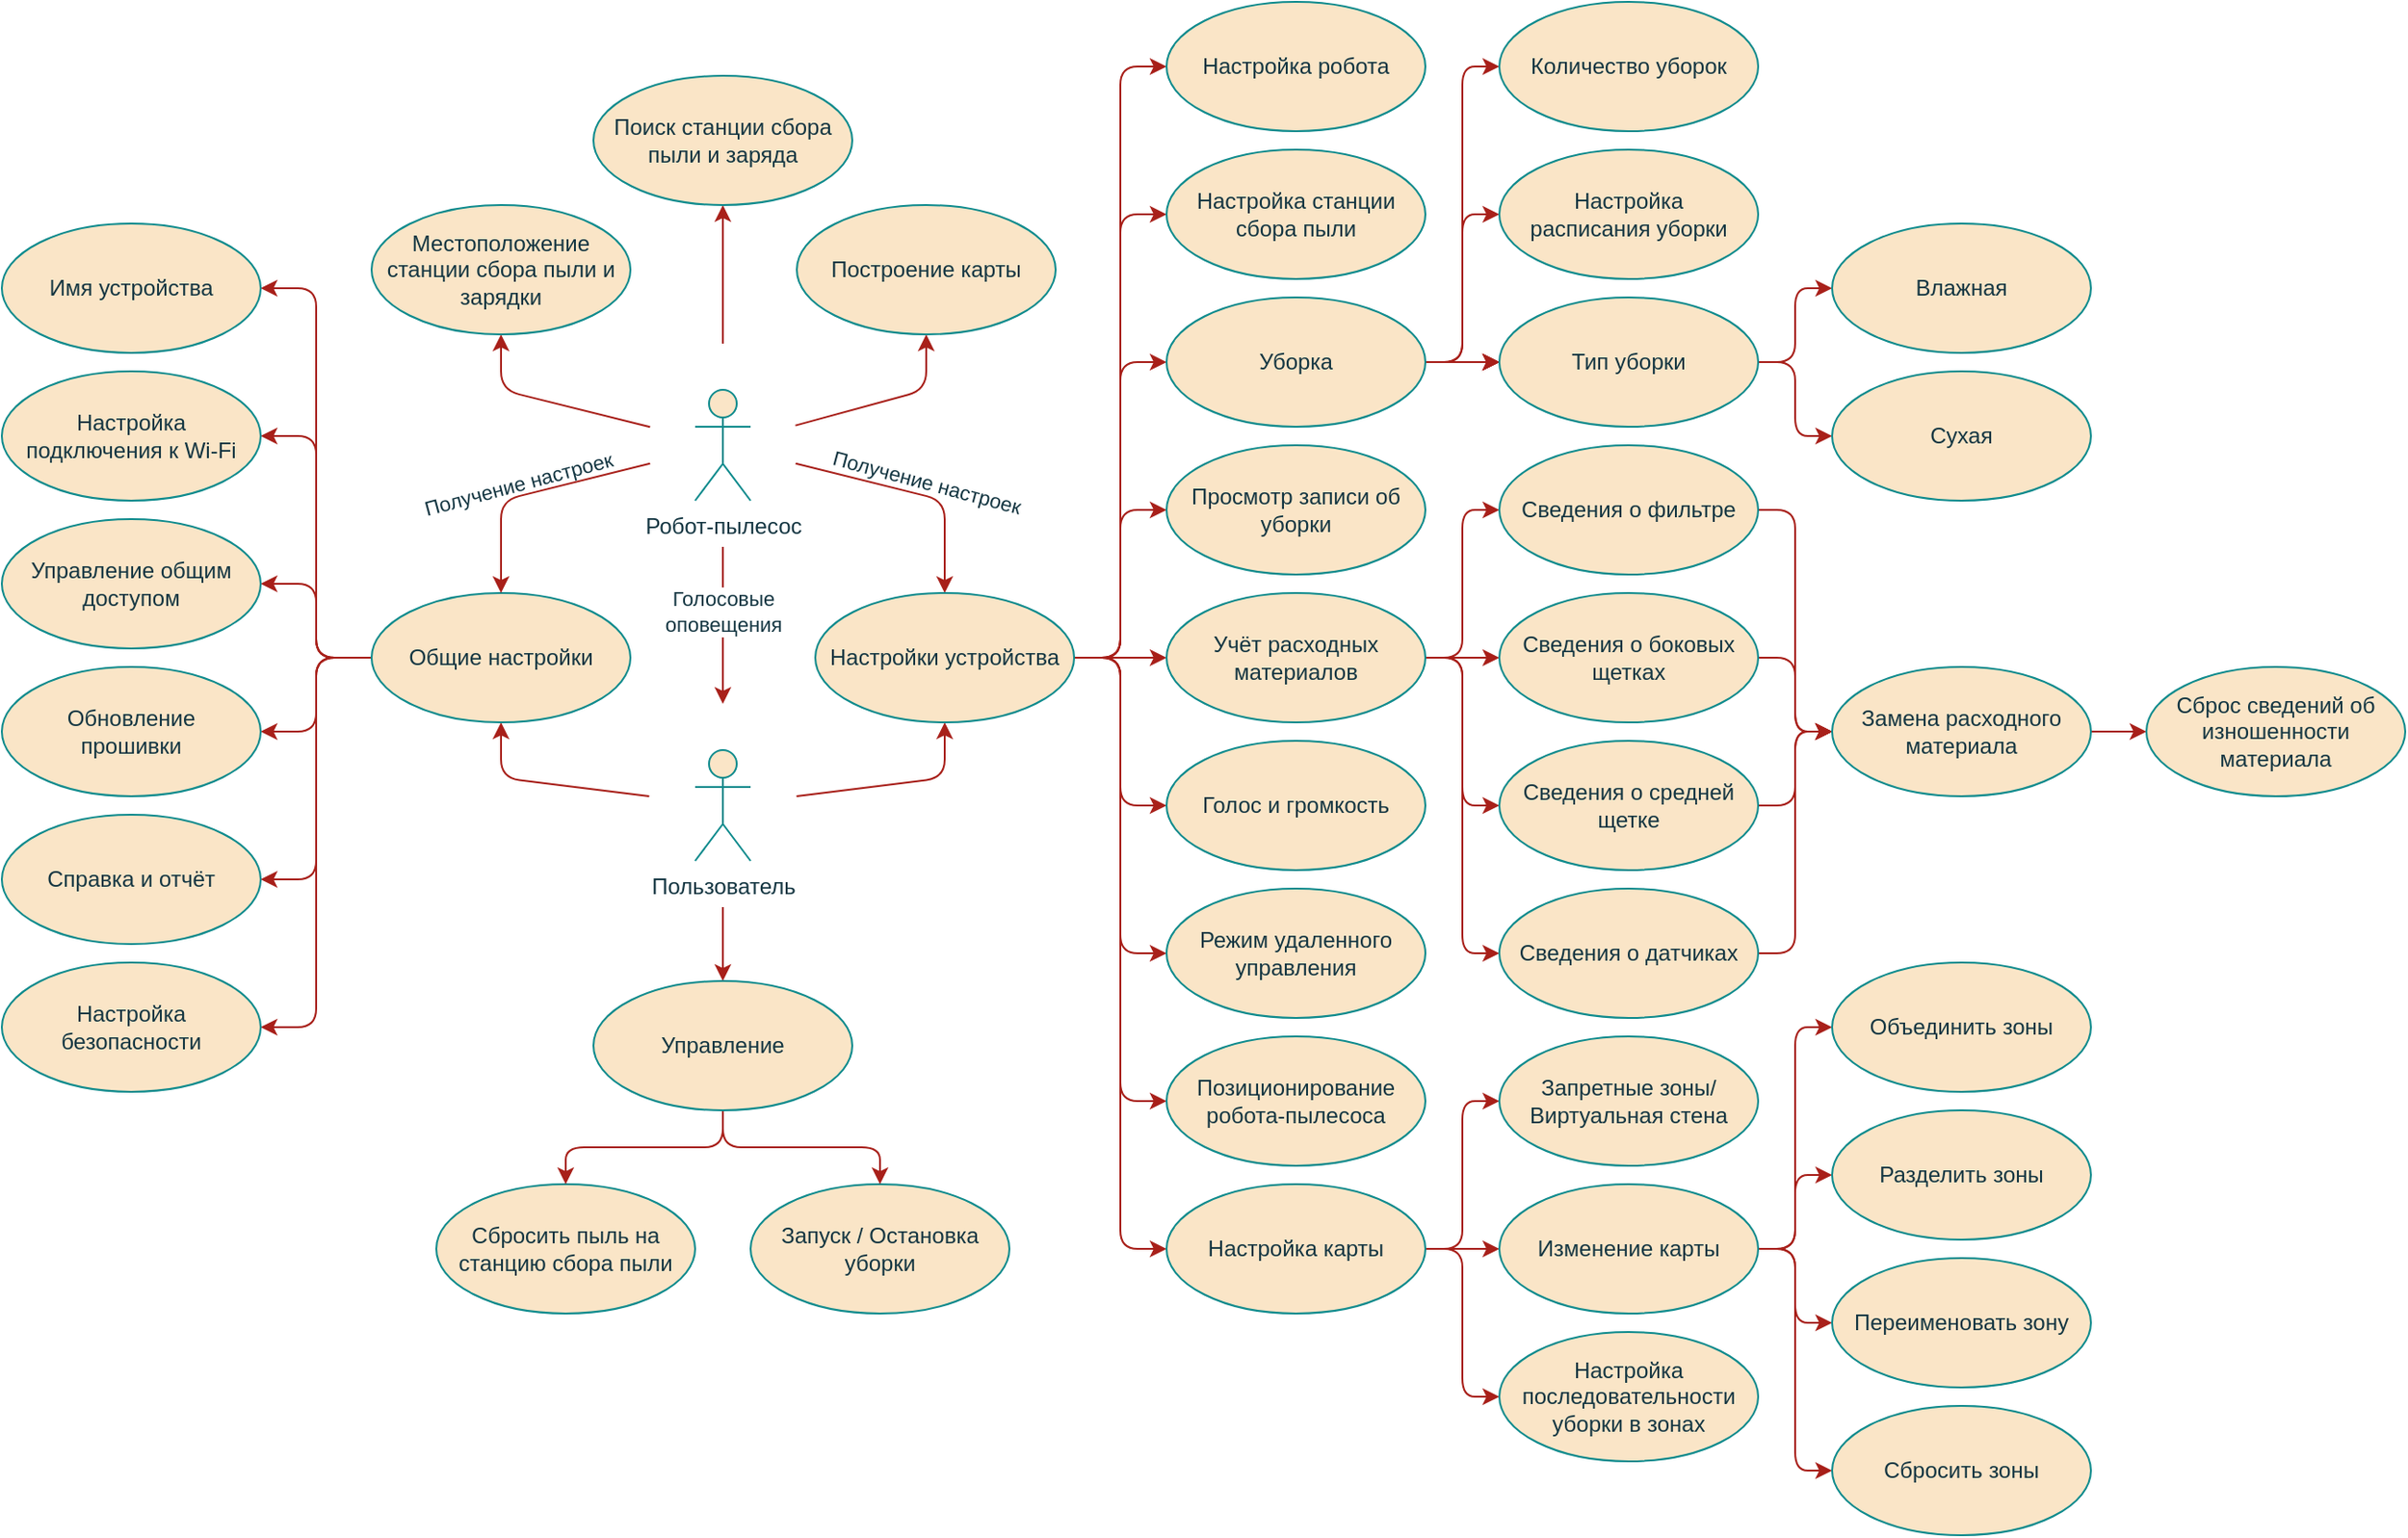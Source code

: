 <mxfile version="22.0.8" type="device">
  <diagram name="Страница — 1" id="IvhIpPHxWKzQdmVMIYeY">
    <mxGraphModel dx="2026" dy="1127" grid="1" gridSize="10" guides="1" tooltips="1" connect="1" arrows="1" fold="1" page="1" pageScale="1" pageWidth="1100" pageHeight="850" math="0" shadow="0">
      <root>
        <mxCell id="0" />
        <mxCell id="1" parent="0" />
        <mxCell id="WkZ8PAABhIesJXyti89L-104" style="edgeStyle=orthogonalEdgeStyle;rounded=1;orthogonalLoop=1;jettySize=auto;html=1;entryX=0;entryY=0.5;entryDx=0;entryDy=0;movable=1;resizable=1;rotatable=1;deletable=1;editable=1;locked=0;connectable=1;labelBackgroundColor=none;strokeColor=#A8201A;fontColor=default;" edge="1" parent="1" source="WkZ8PAABhIesJXyti89L-100" target="WkZ8PAABhIesJXyti89L-4">
          <mxGeometry relative="1" as="geometry" />
        </mxCell>
        <mxCell id="WkZ8PAABhIesJXyti89L-123" value="Голосовые&lt;br&gt;оповещения" style="edgeLabel;html=1;align=center;verticalAlign=middle;resizable=1;points=[];movable=1;rotatable=1;deletable=1;editable=1;locked=0;connectable=1;rounded=1;labelBackgroundColor=default;fontColor=#143642;" vertex="1" connectable="0" parent="WkZ8PAABhIesJXyti89L-104">
          <mxGeometry x="-0.6" relative="1" as="geometry">
            <mxPoint y="18" as="offset" />
          </mxGeometry>
        </mxCell>
        <mxCell id="WkZ8PAABhIesJXyti89L-107" style="edgeStyle=orthogonalEdgeStyle;rounded=1;orthogonalLoop=1;jettySize=auto;html=1;entryX=0.5;entryY=0;entryDx=0;entryDy=0;movable=1;resizable=1;rotatable=1;deletable=1;editable=1;locked=0;connectable=1;labelBackgroundColor=none;strokeColor=#A8201A;fontColor=default;" edge="1" parent="1" source="WkZ8PAABhIesJXyti89L-100" target="WkZ8PAABhIesJXyti89L-7">
          <mxGeometry relative="1" as="geometry">
            <mxPoint x="520" y="289" as="targetPoint" />
            <Array as="points">
              <mxPoint x="540" y="280" />
            </Array>
          </mxGeometry>
        </mxCell>
        <mxCell id="WkZ8PAABhIesJXyti89L-121" value="Получение настроек" style="edgeLabel;html=1;align=center;verticalAlign=middle;resizable=1;points=[];rotation=15;movable=1;rotatable=1;deletable=1;editable=1;locked=0;connectable=1;rounded=1;labelBackgroundColor=none;fontColor=#143642;" vertex="1" connectable="0" parent="WkZ8PAABhIesJXyti89L-107">
          <mxGeometry x="-0.254" y="-2" relative="1" as="geometry">
            <mxPoint x="23" y="-4" as="offset" />
          </mxGeometry>
        </mxCell>
        <mxCell id="WkZ8PAABhIesJXyti89L-110" style="edgeStyle=orthogonalEdgeStyle;rounded=1;orthogonalLoop=1;jettySize=auto;html=1;movable=1;resizable=1;rotatable=1;deletable=1;editable=1;locked=0;connectable=1;labelBackgroundColor=none;strokeColor=#A8201A;fontColor=default;" edge="1" parent="1" source="WkZ8PAABhIesJXyti89L-100" target="WkZ8PAABhIesJXyti89L-109">
          <mxGeometry relative="1" as="geometry">
            <Array as="points">
              <mxPoint x="300" y="220" />
            </Array>
          </mxGeometry>
        </mxCell>
        <mxCell id="WkZ8PAABhIesJXyti89L-118" style="rounded=1;orthogonalLoop=1;jettySize=auto;html=1;edgeStyle=elbowEdgeStyle;movable=1;resizable=1;rotatable=1;deletable=1;editable=1;locked=0;connectable=1;labelBackgroundColor=none;strokeColor=#A8201A;fontColor=default;" edge="1" parent="1" source="WkZ8PAABhIesJXyti89L-100" target="WkZ8PAABhIesJXyti89L-117">
          <mxGeometry relative="1" as="geometry">
            <Array as="points" />
          </mxGeometry>
        </mxCell>
        <mxCell id="WkZ8PAABhIesJXyti89L-120" style="edgeStyle=orthogonalEdgeStyle;rounded=1;orthogonalLoop=1;jettySize=auto;html=1;movable=1;resizable=1;rotatable=1;deletable=1;editable=1;locked=0;connectable=1;labelBackgroundColor=none;strokeColor=#A8201A;fontColor=default;" edge="1" parent="1" source="WkZ8PAABhIesJXyti89L-100" target="WkZ8PAABhIesJXyti89L-119">
          <mxGeometry relative="1" as="geometry">
            <Array as="points">
              <mxPoint x="530" y="220" />
            </Array>
          </mxGeometry>
        </mxCell>
        <mxCell id="WkZ8PAABhIesJXyti89L-100" value="" style="ellipse;whiteSpace=wrap;html=1;rotation=90;fillColor=none;strokeColor=none;movable=1;resizable=1;rotatable=1;deletable=1;editable=1;locked=0;connectable=1;rounded=1;labelBackgroundColor=none;fontColor=#143642;" vertex="1" parent="1">
          <mxGeometry x="365" y="210" width="110" height="80" as="geometry" />
        </mxCell>
        <mxCell id="WkZ8PAABhIesJXyti89L-112" style="edgeStyle=orthogonalEdgeStyle;rounded=1;orthogonalLoop=1;jettySize=auto;html=1;exitX=1;exitY=0.5;exitDx=0;exitDy=0;entryX=0.5;entryY=0;entryDx=0;entryDy=0;movable=1;resizable=1;rotatable=1;deletable=1;editable=1;locked=0;connectable=1;labelBackgroundColor=none;strokeColor=#A8201A;fontColor=default;" edge="1" parent="1" source="WkZ8PAABhIesJXyti89L-4" target="WkZ8PAABhIesJXyti89L-92">
          <mxGeometry relative="1" as="geometry" />
        </mxCell>
        <mxCell id="WkZ8PAABhIesJXyti89L-113" style="edgeStyle=orthogonalEdgeStyle;rounded=1;orthogonalLoop=1;jettySize=auto;html=1;movable=1;resizable=1;rotatable=1;deletable=1;editable=1;locked=0;connectable=1;labelBackgroundColor=none;strokeColor=#A8201A;fontColor=default;" edge="1" parent="1" source="WkZ8PAABhIesJXyti89L-4" target="WkZ8PAABhIesJXyti89L-7">
          <mxGeometry relative="1" as="geometry">
            <Array as="points">
              <mxPoint x="540" y="430" />
            </Array>
          </mxGeometry>
        </mxCell>
        <mxCell id="WkZ8PAABhIesJXyti89L-114" style="edgeStyle=orthogonalEdgeStyle;rounded=1;orthogonalLoop=1;jettySize=auto;html=1;movable=1;resizable=1;rotatable=1;deletable=1;editable=1;locked=0;connectable=1;labelBackgroundColor=none;strokeColor=#A8201A;fontColor=default;" edge="1" parent="1" source="WkZ8PAABhIesJXyti89L-4" target="WkZ8PAABhIesJXyti89L-11">
          <mxGeometry relative="1" as="geometry">
            <Array as="points">
              <mxPoint x="300" y="430" />
            </Array>
          </mxGeometry>
        </mxCell>
        <mxCell id="WkZ8PAABhIesJXyti89L-4" value="" style="ellipse;whiteSpace=wrap;html=1;rotation=90;fillColor=none;strokeColor=none;movable=1;resizable=1;rotatable=1;deletable=1;editable=1;locked=0;connectable=1;rounded=1;labelBackgroundColor=none;fontColor=#143642;" vertex="1" parent="1">
          <mxGeometry x="365" y="405" width="110" height="80" as="geometry" />
        </mxCell>
        <mxCell id="WkZ8PAABhIesJXyti89L-1" value="Пользователь" style="shape=umlActor;verticalLabelPosition=bottom;verticalAlign=top;html=1;movable=1;resizable=1;rotatable=1;deletable=1;editable=1;locked=0;connectable=1;rounded=1;labelBackgroundColor=none;fillColor=#FAE5C7;strokeColor=#0F8B8D;fontColor=#143642;" vertex="1" parent="1">
          <mxGeometry x="405" y="415" width="30" height="60" as="geometry" />
        </mxCell>
        <mxCell id="WkZ8PAABhIesJXyti89L-18" style="edgeStyle=orthogonalEdgeStyle;rounded=1;orthogonalLoop=1;jettySize=auto;html=1;exitX=1;exitY=0.5;exitDx=0;exitDy=0;entryX=0;entryY=0.5;entryDx=0;entryDy=0;movable=1;resizable=1;rotatable=1;deletable=1;editable=1;locked=0;connectable=1;labelBackgroundColor=none;strokeColor=#A8201A;fontColor=default;" edge="1" parent="1" source="WkZ8PAABhIesJXyti89L-7" target="WkZ8PAABhIesJXyti89L-9">
          <mxGeometry relative="1" as="geometry" />
        </mxCell>
        <mxCell id="WkZ8PAABhIesJXyti89L-19" style="edgeStyle=orthogonalEdgeStyle;rounded=1;orthogonalLoop=1;jettySize=auto;html=1;exitX=1;exitY=0.5;exitDx=0;exitDy=0;entryX=0;entryY=0.5;entryDx=0;entryDy=0;movable=1;resizable=1;rotatable=1;deletable=1;editable=1;locked=0;connectable=1;labelBackgroundColor=none;strokeColor=#A8201A;fontColor=default;" edge="1" parent="1" source="WkZ8PAABhIesJXyti89L-7" target="WkZ8PAABhIesJXyti89L-10">
          <mxGeometry relative="1" as="geometry" />
        </mxCell>
        <mxCell id="WkZ8PAABhIesJXyti89L-20" style="edgeStyle=orthogonalEdgeStyle;rounded=1;orthogonalLoop=1;jettySize=auto;html=1;exitX=1;exitY=0.5;exitDx=0;exitDy=0;entryX=0;entryY=0.5;entryDx=0;entryDy=0;movable=1;resizable=1;rotatable=1;deletable=1;editable=1;locked=0;connectable=1;labelBackgroundColor=none;strokeColor=#A8201A;fontColor=default;" edge="1" parent="1" source="WkZ8PAABhIesJXyti89L-7" target="WkZ8PAABhIesJXyti89L-12">
          <mxGeometry relative="1" as="geometry" />
        </mxCell>
        <mxCell id="WkZ8PAABhIesJXyti89L-21" style="edgeStyle=orthogonalEdgeStyle;rounded=1;orthogonalLoop=1;jettySize=auto;html=1;exitX=1;exitY=0.5;exitDx=0;exitDy=0;entryX=0;entryY=0.5;entryDx=0;entryDy=0;movable=1;resizable=1;rotatable=1;deletable=1;editable=1;locked=0;connectable=1;labelBackgroundColor=none;strokeColor=#A8201A;fontColor=default;" edge="1" parent="1" source="WkZ8PAABhIesJXyti89L-7" target="WkZ8PAABhIesJXyti89L-13">
          <mxGeometry relative="1" as="geometry" />
        </mxCell>
        <mxCell id="WkZ8PAABhIesJXyti89L-22" style="edgeStyle=orthogonalEdgeStyle;rounded=1;orthogonalLoop=1;jettySize=auto;html=1;exitX=1;exitY=0.5;exitDx=0;exitDy=0;entryX=0;entryY=0.5;entryDx=0;entryDy=0;movable=1;resizable=1;rotatable=1;deletable=1;editable=1;locked=0;connectable=1;labelBackgroundColor=none;strokeColor=#A8201A;fontColor=default;" edge="1" parent="1" source="WkZ8PAABhIesJXyti89L-7" target="WkZ8PAABhIesJXyti89L-14">
          <mxGeometry relative="1" as="geometry" />
        </mxCell>
        <mxCell id="WkZ8PAABhIesJXyti89L-23" style="edgeStyle=orthogonalEdgeStyle;rounded=1;orthogonalLoop=1;jettySize=auto;html=1;exitX=1;exitY=0.5;exitDx=0;exitDy=0;entryX=0;entryY=0.5;entryDx=0;entryDy=0;movable=1;resizable=1;rotatable=1;deletable=1;editable=1;locked=0;connectable=1;labelBackgroundColor=none;strokeColor=#A8201A;fontColor=default;" edge="1" parent="1" source="WkZ8PAABhIesJXyti89L-7" target="WkZ8PAABhIesJXyti89L-15">
          <mxGeometry relative="1" as="geometry" />
        </mxCell>
        <mxCell id="WkZ8PAABhIesJXyti89L-24" style="edgeStyle=orthogonalEdgeStyle;rounded=1;orthogonalLoop=1;jettySize=auto;html=1;exitX=1;exitY=0.5;exitDx=0;exitDy=0;entryX=0;entryY=0.5;entryDx=0;entryDy=0;movable=1;resizable=1;rotatable=1;deletable=1;editable=1;locked=0;connectable=1;labelBackgroundColor=none;strokeColor=#A8201A;fontColor=default;" edge="1" parent="1" source="WkZ8PAABhIesJXyti89L-7" target="WkZ8PAABhIesJXyti89L-16">
          <mxGeometry relative="1" as="geometry" />
        </mxCell>
        <mxCell id="WkZ8PAABhIesJXyti89L-25" style="edgeStyle=orthogonalEdgeStyle;rounded=1;orthogonalLoop=1;jettySize=auto;html=1;exitX=1;exitY=0.5;exitDx=0;exitDy=0;entryX=0;entryY=0.5;entryDx=0;entryDy=0;movable=1;resizable=1;rotatable=1;deletable=1;editable=1;locked=0;connectable=1;labelBackgroundColor=none;strokeColor=#A8201A;fontColor=default;" edge="1" parent="1" source="WkZ8PAABhIesJXyti89L-7" target="WkZ8PAABhIesJXyti89L-17">
          <mxGeometry relative="1" as="geometry" />
        </mxCell>
        <mxCell id="WkZ8PAABhIesJXyti89L-57" style="edgeStyle=orthogonalEdgeStyle;rounded=1;orthogonalLoop=1;jettySize=auto;html=1;entryX=0;entryY=0.5;entryDx=0;entryDy=0;movable=1;resizable=1;rotatable=1;deletable=1;editable=1;locked=0;connectable=1;labelBackgroundColor=none;strokeColor=#A8201A;fontColor=default;" edge="1" parent="1" source="WkZ8PAABhIesJXyti89L-7" target="WkZ8PAABhIesJXyti89L-56">
          <mxGeometry relative="1" as="geometry" />
        </mxCell>
        <mxCell id="WkZ8PAABhIesJXyti89L-7" value="Настройки устройства" style="ellipse;whiteSpace=wrap;html=1;movable=1;resizable=1;rotatable=1;deletable=1;editable=1;locked=0;connectable=1;rounded=1;labelBackgroundColor=none;fillColor=#FAE5C7;strokeColor=#0F8B8D;fontColor=#143642;" vertex="1" parent="1">
          <mxGeometry x="470" y="330" width="140" height="70" as="geometry" />
        </mxCell>
        <mxCell id="WkZ8PAABhIesJXyti89L-9" value="Настройка робота" style="ellipse;whiteSpace=wrap;html=1;movable=1;resizable=1;rotatable=1;deletable=1;editable=1;locked=0;connectable=1;rounded=1;labelBackgroundColor=none;fillColor=#FAE5C7;strokeColor=#0F8B8D;fontColor=#143642;" vertex="1" parent="1">
          <mxGeometry x="660" y="10" width="140" height="70" as="geometry" />
        </mxCell>
        <mxCell id="WkZ8PAABhIesJXyti89L-10" value="Настройка станции сбора пыли" style="ellipse;whiteSpace=wrap;html=1;movable=1;resizable=1;rotatable=1;deletable=1;editable=1;locked=0;connectable=1;rounded=1;labelBackgroundColor=none;fillColor=#FAE5C7;strokeColor=#0F8B8D;fontColor=#143642;" vertex="1" parent="1">
          <mxGeometry x="660" y="90" width="140" height="70" as="geometry" />
        </mxCell>
        <mxCell id="WkZ8PAABhIesJXyti89L-34" style="edgeStyle=orthogonalEdgeStyle;rounded=1;orthogonalLoop=1;jettySize=auto;html=1;entryX=1;entryY=0.5;entryDx=0;entryDy=0;movable=1;resizable=1;rotatable=1;deletable=1;editable=1;locked=0;connectable=1;labelBackgroundColor=none;strokeColor=#A8201A;fontColor=default;" edge="1" parent="1" source="WkZ8PAABhIesJXyti89L-11" target="WkZ8PAABhIesJXyti89L-26">
          <mxGeometry relative="1" as="geometry" />
        </mxCell>
        <mxCell id="WkZ8PAABhIesJXyti89L-35" style="edgeStyle=orthogonalEdgeStyle;rounded=1;orthogonalLoop=1;jettySize=auto;html=1;entryX=1;entryY=0.5;entryDx=0;entryDy=0;movable=1;resizable=1;rotatable=1;deletable=1;editable=1;locked=0;connectable=1;labelBackgroundColor=none;strokeColor=#A8201A;fontColor=default;" edge="1" parent="1" source="WkZ8PAABhIesJXyti89L-11" target="WkZ8PAABhIesJXyti89L-27">
          <mxGeometry relative="1" as="geometry" />
        </mxCell>
        <mxCell id="WkZ8PAABhIesJXyti89L-36" style="edgeStyle=orthogonalEdgeStyle;rounded=1;orthogonalLoop=1;jettySize=auto;html=1;entryX=1;entryY=0.5;entryDx=0;entryDy=0;movable=1;resizable=1;rotatable=1;deletable=1;editable=1;locked=0;connectable=1;labelBackgroundColor=none;strokeColor=#A8201A;fontColor=default;" edge="1" parent="1" source="WkZ8PAABhIesJXyti89L-11" target="WkZ8PAABhIesJXyti89L-28">
          <mxGeometry relative="1" as="geometry" />
        </mxCell>
        <mxCell id="WkZ8PAABhIesJXyti89L-37" style="edgeStyle=orthogonalEdgeStyle;rounded=1;orthogonalLoop=1;jettySize=auto;html=1;entryX=1;entryY=0.5;entryDx=0;entryDy=0;movable=1;resizable=1;rotatable=1;deletable=1;editable=1;locked=0;connectable=1;labelBackgroundColor=none;strokeColor=#A8201A;fontColor=default;" edge="1" parent="1" source="WkZ8PAABhIesJXyti89L-11" target="WkZ8PAABhIesJXyti89L-29">
          <mxGeometry relative="1" as="geometry" />
        </mxCell>
        <mxCell id="WkZ8PAABhIesJXyti89L-38" style="edgeStyle=orthogonalEdgeStyle;rounded=1;orthogonalLoop=1;jettySize=auto;html=1;entryX=1;entryY=0.5;entryDx=0;entryDy=0;movable=1;resizable=1;rotatable=1;deletable=1;editable=1;locked=0;connectable=1;labelBackgroundColor=none;strokeColor=#A8201A;fontColor=default;" edge="1" parent="1" source="WkZ8PAABhIesJXyti89L-11" target="WkZ8PAABhIesJXyti89L-30">
          <mxGeometry relative="1" as="geometry" />
        </mxCell>
        <mxCell id="WkZ8PAABhIesJXyti89L-39" style="edgeStyle=orthogonalEdgeStyle;rounded=1;orthogonalLoop=1;jettySize=auto;html=1;entryX=1;entryY=0.5;entryDx=0;entryDy=0;movable=1;resizable=1;rotatable=1;deletable=1;editable=1;locked=0;connectable=1;labelBackgroundColor=none;strokeColor=#A8201A;fontColor=default;" edge="1" parent="1" source="WkZ8PAABhIesJXyti89L-11" target="WkZ8PAABhIesJXyti89L-31">
          <mxGeometry relative="1" as="geometry" />
        </mxCell>
        <mxCell id="WkZ8PAABhIesJXyti89L-11" value="Общие настройки" style="ellipse;whiteSpace=wrap;html=1;movable=1;resizable=1;rotatable=1;deletable=1;editable=1;locked=0;connectable=1;rounded=1;labelBackgroundColor=none;fillColor=#FAE5C7;strokeColor=#0F8B8D;fontColor=#143642;" vertex="1" parent="1">
          <mxGeometry x="230" y="330" width="140" height="70" as="geometry" />
        </mxCell>
        <mxCell id="WkZ8PAABhIesJXyti89L-43" value="" style="edgeStyle=orthogonalEdgeStyle;rounded=1;orthogonalLoop=1;jettySize=auto;html=1;entryX=0;entryY=0.5;entryDx=0;entryDy=0;movable=1;resizable=1;rotatable=1;deletable=1;editable=1;locked=0;connectable=1;labelBackgroundColor=none;strokeColor=#A8201A;fontColor=default;" edge="1" parent="1" source="WkZ8PAABhIesJXyti89L-12" target="WkZ8PAABhIesJXyti89L-42">
          <mxGeometry relative="1" as="geometry">
            <mxPoint x="820" y="50" as="targetPoint" />
            <Array as="points">
              <mxPoint x="820" y="205" />
              <mxPoint x="820" y="125" />
            </Array>
          </mxGeometry>
        </mxCell>
        <mxCell id="WkZ8PAABhIesJXyti89L-45" value="" style="edgeStyle=orthogonalEdgeStyle;rounded=1;orthogonalLoop=1;jettySize=auto;html=1;movable=1;resizable=1;rotatable=1;deletable=1;editable=1;locked=0;connectable=1;labelBackgroundColor=none;strokeColor=#A8201A;fontColor=default;" edge="1" parent="1" source="WkZ8PAABhIesJXyti89L-12" target="WkZ8PAABhIesJXyti89L-44">
          <mxGeometry relative="1" as="geometry" />
        </mxCell>
        <mxCell id="WkZ8PAABhIesJXyti89L-50" value="" style="edgeStyle=orthogonalEdgeStyle;rounded=1;orthogonalLoop=1;jettySize=auto;html=1;movable=1;resizable=1;rotatable=1;deletable=1;editable=1;locked=0;connectable=1;labelBackgroundColor=none;strokeColor=#A8201A;fontColor=default;" edge="1" parent="1" source="WkZ8PAABhIesJXyti89L-12" target="WkZ8PAABhIesJXyti89L-44">
          <mxGeometry relative="1" as="geometry" />
        </mxCell>
        <mxCell id="WkZ8PAABhIesJXyti89L-51" value="" style="edgeStyle=orthogonalEdgeStyle;rounded=1;orthogonalLoop=1;jettySize=auto;html=1;movable=1;resizable=1;rotatable=1;deletable=1;editable=1;locked=0;connectable=1;labelBackgroundColor=none;strokeColor=#A8201A;fontColor=default;" edge="1" parent="1" source="WkZ8PAABhIesJXyti89L-12" target="WkZ8PAABhIesJXyti89L-44">
          <mxGeometry relative="1" as="geometry" />
        </mxCell>
        <mxCell id="WkZ8PAABhIesJXyti89L-52" value="" style="edgeStyle=orthogonalEdgeStyle;rounded=1;orthogonalLoop=1;jettySize=auto;html=1;movable=1;resizable=1;rotatable=1;deletable=1;editable=1;locked=0;connectable=1;labelBackgroundColor=none;strokeColor=#A8201A;fontColor=default;" edge="1" parent="1" source="WkZ8PAABhIesJXyti89L-12" target="WkZ8PAABhIesJXyti89L-44">
          <mxGeometry relative="1" as="geometry" />
        </mxCell>
        <mxCell id="WkZ8PAABhIesJXyti89L-91" style="edgeStyle=orthogonalEdgeStyle;rounded=1;orthogonalLoop=1;jettySize=auto;html=1;exitX=1;exitY=0.5;exitDx=0;exitDy=0;entryX=0;entryY=0.5;entryDx=0;entryDy=0;movable=1;resizable=1;rotatable=1;deletable=1;editable=1;locked=0;connectable=1;labelBackgroundColor=none;strokeColor=#A8201A;fontColor=default;" edge="1" parent="1" source="WkZ8PAABhIesJXyti89L-12" target="WkZ8PAABhIesJXyti89L-90">
          <mxGeometry relative="1" as="geometry" />
        </mxCell>
        <mxCell id="WkZ8PAABhIesJXyti89L-12" value="Уборка" style="ellipse;whiteSpace=wrap;html=1;movable=1;resizable=1;rotatable=1;deletable=1;editable=1;locked=0;connectable=1;rounded=1;labelBackgroundColor=none;fillColor=#FAE5C7;strokeColor=#0F8B8D;fontColor=#143642;" vertex="1" parent="1">
          <mxGeometry x="660" y="170" width="140" height="70" as="geometry" />
        </mxCell>
        <mxCell id="WkZ8PAABhIesJXyti89L-13" value="Просмотр записи об уборки" style="ellipse;whiteSpace=wrap;html=1;movable=1;resizable=1;rotatable=1;deletable=1;editable=1;locked=0;connectable=1;rounded=1;labelBackgroundColor=none;fillColor=#FAE5C7;strokeColor=#0F8B8D;fontColor=#143642;" vertex="1" parent="1">
          <mxGeometry x="660" y="250" width="140" height="70" as="geometry" />
        </mxCell>
        <mxCell id="WkZ8PAABhIesJXyti89L-75" value="" style="edgeStyle=orthogonalEdgeStyle;rounded=1;orthogonalLoop=1;jettySize=auto;html=1;movable=1;resizable=1;rotatable=1;deletable=1;editable=1;locked=0;connectable=1;labelBackgroundColor=none;strokeColor=#A8201A;fontColor=default;" edge="1" parent="1" source="WkZ8PAABhIesJXyti89L-14" target="WkZ8PAABhIesJXyti89L-74">
          <mxGeometry relative="1" as="geometry">
            <Array as="points">
              <mxPoint x="820" y="365" />
              <mxPoint x="820" y="285" />
            </Array>
          </mxGeometry>
        </mxCell>
        <mxCell id="WkZ8PAABhIesJXyti89L-79" style="edgeStyle=orthogonalEdgeStyle;rounded=1;orthogonalLoop=1;jettySize=auto;html=1;exitX=1;exitY=0.5;exitDx=0;exitDy=0;entryX=0;entryY=0.5;entryDx=0;entryDy=0;movable=1;resizable=1;rotatable=1;deletable=1;editable=1;locked=0;connectable=1;labelBackgroundColor=none;strokeColor=#A8201A;fontColor=default;" edge="1" parent="1" source="WkZ8PAABhIesJXyti89L-14" target="WkZ8PAABhIesJXyti89L-76">
          <mxGeometry relative="1" as="geometry" />
        </mxCell>
        <mxCell id="WkZ8PAABhIesJXyti89L-80" style="edgeStyle=orthogonalEdgeStyle;rounded=1;orthogonalLoop=1;jettySize=auto;html=1;exitX=1;exitY=0.5;exitDx=0;exitDy=0;entryX=0;entryY=0.5;entryDx=0;entryDy=0;movable=1;resizable=1;rotatable=1;deletable=1;editable=1;locked=0;connectable=1;labelBackgroundColor=none;strokeColor=#A8201A;fontColor=default;" edge="1" parent="1" source="WkZ8PAABhIesJXyti89L-14" target="WkZ8PAABhIesJXyti89L-77">
          <mxGeometry relative="1" as="geometry" />
        </mxCell>
        <mxCell id="WkZ8PAABhIesJXyti89L-81" style="edgeStyle=orthogonalEdgeStyle;rounded=1;orthogonalLoop=1;jettySize=auto;html=1;exitX=1;exitY=0.5;exitDx=0;exitDy=0;entryX=0;entryY=0.5;entryDx=0;entryDy=0;movable=1;resizable=1;rotatable=1;deletable=1;editable=1;locked=0;connectable=1;labelBackgroundColor=none;strokeColor=#A8201A;fontColor=default;" edge="1" parent="1" source="WkZ8PAABhIesJXyti89L-14" target="WkZ8PAABhIesJXyti89L-78">
          <mxGeometry relative="1" as="geometry" />
        </mxCell>
        <mxCell id="WkZ8PAABhIesJXyti89L-14" value="Учёт расходных материалов" style="ellipse;whiteSpace=wrap;html=1;movable=1;resizable=1;rotatable=1;deletable=1;editable=1;locked=0;connectable=1;rounded=1;labelBackgroundColor=none;fillColor=#FAE5C7;strokeColor=#0F8B8D;fontColor=#143642;" vertex="1" parent="1">
          <mxGeometry x="660" y="330" width="140" height="70" as="geometry" />
        </mxCell>
        <mxCell id="WkZ8PAABhIesJXyti89L-15" value="Голос и громкость" style="ellipse;whiteSpace=wrap;html=1;movable=1;resizable=1;rotatable=1;deletable=1;editable=1;locked=0;connectable=1;rounded=1;labelBackgroundColor=none;fillColor=#FAE5C7;strokeColor=#0F8B8D;fontColor=#143642;" vertex="1" parent="1">
          <mxGeometry x="660" y="410" width="140" height="70" as="geometry" />
        </mxCell>
        <mxCell id="WkZ8PAABhIesJXyti89L-16" value="Режим удаленного управления" style="ellipse;whiteSpace=wrap;html=1;movable=1;resizable=1;rotatable=1;deletable=1;editable=1;locked=0;connectable=1;rounded=1;labelBackgroundColor=none;fillColor=#FAE5C7;strokeColor=#0F8B8D;fontColor=#143642;" vertex="1" parent="1">
          <mxGeometry x="660" y="490" width="140" height="70" as="geometry" />
        </mxCell>
        <mxCell id="WkZ8PAABhIesJXyti89L-17" value="Позиционирование робота-пылесоса" style="ellipse;whiteSpace=wrap;html=1;movable=1;resizable=1;rotatable=1;deletable=1;editable=1;locked=0;connectable=1;rounded=1;labelBackgroundColor=none;fillColor=#FAE5C7;strokeColor=#0F8B8D;fontColor=#143642;" vertex="1" parent="1">
          <mxGeometry x="660" y="570" width="140" height="70" as="geometry" />
        </mxCell>
        <mxCell id="WkZ8PAABhIesJXyti89L-26" value="Имя устройства" style="ellipse;whiteSpace=wrap;html=1;movable=1;resizable=1;rotatable=1;deletable=1;editable=1;locked=0;connectable=1;rounded=1;labelBackgroundColor=none;fillColor=#FAE5C7;strokeColor=#0F8B8D;fontColor=#143642;" vertex="1" parent="1">
          <mxGeometry x="30" y="130" width="140" height="70" as="geometry" />
        </mxCell>
        <mxCell id="WkZ8PAABhIesJXyti89L-27" value="&lt;font style=&quot;font-size: 12px;&quot;&gt;Настройка&lt;br&gt;подключения к Wi-Fi&lt;/font&gt;" style="ellipse;whiteSpace=wrap;html=1;movable=1;resizable=1;rotatable=1;deletable=1;editable=1;locked=0;connectable=1;rounded=1;labelBackgroundColor=none;fillColor=#FAE5C7;strokeColor=#0F8B8D;fontColor=#143642;" vertex="1" parent="1">
          <mxGeometry x="30" y="210" width="140" height="70" as="geometry" />
        </mxCell>
        <mxCell id="WkZ8PAABhIesJXyti89L-28" value="Управление общим доступом" style="ellipse;whiteSpace=wrap;html=1;movable=1;resizable=1;rotatable=1;deletable=1;editable=1;locked=0;connectable=1;rounded=1;labelBackgroundColor=none;fillColor=#FAE5C7;strokeColor=#0F8B8D;fontColor=#143642;" vertex="1" parent="1">
          <mxGeometry x="30" y="290" width="140" height="70" as="geometry" />
        </mxCell>
        <mxCell id="WkZ8PAABhIesJXyti89L-29" value="Обновление&lt;br&gt;прошивки" style="ellipse;whiteSpace=wrap;html=1;movable=1;resizable=1;rotatable=1;deletable=1;editable=1;locked=0;connectable=1;rounded=1;labelBackgroundColor=none;fillColor=#FAE5C7;strokeColor=#0F8B8D;fontColor=#143642;" vertex="1" parent="1">
          <mxGeometry x="30" y="370" width="140" height="70" as="geometry" />
        </mxCell>
        <mxCell id="WkZ8PAABhIesJXyti89L-30" value="Справка и отчёт" style="ellipse;whiteSpace=wrap;html=1;movable=1;resizable=1;rotatable=1;deletable=1;editable=1;locked=0;connectable=1;rounded=1;labelBackgroundColor=none;fillColor=#FAE5C7;strokeColor=#0F8B8D;fontColor=#143642;" vertex="1" parent="1">
          <mxGeometry x="30" y="450" width="140" height="70" as="geometry" />
        </mxCell>
        <mxCell id="WkZ8PAABhIesJXyti89L-31" value="Настройка безопасности" style="ellipse;whiteSpace=wrap;html=1;movable=1;resizable=1;rotatable=1;deletable=1;editable=1;locked=0;connectable=1;rounded=1;labelBackgroundColor=none;fillColor=#FAE5C7;strokeColor=#0F8B8D;fontColor=#143642;" vertex="1" parent="1">
          <mxGeometry x="30" y="530" width="140" height="70" as="geometry" />
        </mxCell>
        <mxCell id="WkZ8PAABhIesJXyti89L-42" value="Настройка&lt;br&gt;расписания уборки" style="ellipse;whiteSpace=wrap;html=1;movable=1;resizable=1;rotatable=1;deletable=1;editable=1;locked=0;connectable=1;rounded=1;labelBackgroundColor=none;fillColor=#FAE5C7;strokeColor=#0F8B8D;fontColor=#143642;" vertex="1" parent="1">
          <mxGeometry x="840" y="90" width="140" height="70" as="geometry" />
        </mxCell>
        <mxCell id="WkZ8PAABhIesJXyti89L-47" value="" style="edgeStyle=orthogonalEdgeStyle;rounded=1;orthogonalLoop=1;jettySize=auto;html=1;movable=1;resizable=1;rotatable=1;deletable=1;editable=1;locked=0;connectable=1;labelBackgroundColor=none;strokeColor=#A8201A;fontColor=default;" edge="1" parent="1" source="WkZ8PAABhIesJXyti89L-44" target="WkZ8PAABhIesJXyti89L-46">
          <mxGeometry relative="1" as="geometry">
            <Array as="points">
              <mxPoint x="1000" y="205" />
              <mxPoint x="1000" y="165" />
            </Array>
          </mxGeometry>
        </mxCell>
        <mxCell id="WkZ8PAABhIesJXyti89L-49" value="" style="edgeStyle=orthogonalEdgeStyle;rounded=1;orthogonalLoop=1;jettySize=auto;html=1;movable=1;resizable=1;rotatable=1;deletable=1;editable=1;locked=0;connectable=1;labelBackgroundColor=none;strokeColor=#A8201A;fontColor=default;" edge="1" parent="1" source="WkZ8PAABhIesJXyti89L-44" target="WkZ8PAABhIesJXyti89L-48">
          <mxGeometry relative="1" as="geometry" />
        </mxCell>
        <mxCell id="WkZ8PAABhIesJXyti89L-44" value="Тип уборки" style="ellipse;whiteSpace=wrap;html=1;movable=1;resizable=1;rotatable=1;deletable=1;editable=1;locked=0;connectable=1;rounded=1;labelBackgroundColor=none;fillColor=#FAE5C7;strokeColor=#0F8B8D;fontColor=#143642;" vertex="1" parent="1">
          <mxGeometry x="840" y="170" width="140" height="70" as="geometry" />
        </mxCell>
        <mxCell id="WkZ8PAABhIesJXyti89L-46" value="Влажная" style="ellipse;whiteSpace=wrap;html=1;movable=1;resizable=1;rotatable=1;deletable=1;editable=1;locked=0;connectable=1;rounded=1;labelBackgroundColor=none;fillColor=#FAE5C7;strokeColor=#0F8B8D;fontColor=#143642;" vertex="1" parent="1">
          <mxGeometry x="1020" y="130" width="140" height="70" as="geometry" />
        </mxCell>
        <mxCell id="WkZ8PAABhIesJXyti89L-48" value="Сухая" style="ellipse;whiteSpace=wrap;html=1;movable=1;resizable=1;rotatable=1;deletable=1;editable=1;locked=0;connectable=1;rounded=1;labelBackgroundColor=none;fillColor=#FAE5C7;strokeColor=#0F8B8D;fontColor=#143642;" vertex="1" parent="1">
          <mxGeometry x="1020" y="210" width="140" height="70" as="geometry" />
        </mxCell>
        <mxCell id="WkZ8PAABhIesJXyti89L-60" value="" style="edgeStyle=orthogonalEdgeStyle;rounded=1;orthogonalLoop=1;jettySize=auto;html=1;movable=1;resizable=1;rotatable=1;deletable=1;editable=1;locked=0;connectable=1;labelBackgroundColor=none;strokeColor=#A8201A;fontColor=default;" edge="1" parent="1" source="WkZ8PAABhIesJXyti89L-56" target="WkZ8PAABhIesJXyti89L-58">
          <mxGeometry relative="1" as="geometry">
            <Array as="points">
              <mxPoint x="820" y="685" />
              <mxPoint x="820" y="605" />
            </Array>
          </mxGeometry>
        </mxCell>
        <mxCell id="WkZ8PAABhIesJXyti89L-62" style="edgeStyle=orthogonalEdgeStyle;rounded=1;orthogonalLoop=1;jettySize=auto;html=1;entryX=0;entryY=0.5;entryDx=0;entryDy=0;movable=1;resizable=1;rotatable=1;deletable=1;editable=1;locked=0;connectable=1;labelBackgroundColor=none;strokeColor=#A8201A;fontColor=default;" edge="1" parent="1" source="WkZ8PAABhIesJXyti89L-56" target="WkZ8PAABhIesJXyti89L-61">
          <mxGeometry relative="1" as="geometry" />
        </mxCell>
        <mxCell id="WkZ8PAABhIesJXyti89L-73" style="edgeStyle=orthogonalEdgeStyle;rounded=1;orthogonalLoop=1;jettySize=auto;html=1;entryX=0;entryY=0.5;entryDx=0;entryDy=0;movable=1;resizable=1;rotatable=1;deletable=1;editable=1;locked=0;connectable=1;labelBackgroundColor=none;strokeColor=#A8201A;fontColor=default;" edge="1" parent="1" source="WkZ8PAABhIesJXyti89L-56" target="WkZ8PAABhIesJXyti89L-72">
          <mxGeometry relative="1" as="geometry" />
        </mxCell>
        <mxCell id="WkZ8PAABhIesJXyti89L-56" value="Настройка карты" style="ellipse;whiteSpace=wrap;html=1;movable=1;resizable=1;rotatable=1;deletable=1;editable=1;locked=0;connectable=1;rounded=1;labelBackgroundColor=none;fillColor=#FAE5C7;strokeColor=#0F8B8D;fontColor=#143642;" vertex="1" parent="1">
          <mxGeometry x="660" y="650" width="140" height="70" as="geometry" />
        </mxCell>
        <mxCell id="WkZ8PAABhIesJXyti89L-58" value="Запретные зоны/ Виртуальная стена" style="ellipse;whiteSpace=wrap;html=1;movable=1;resizable=1;rotatable=1;deletable=1;editable=1;locked=0;connectable=1;rounded=1;labelBackgroundColor=none;fillColor=#FAE5C7;strokeColor=#0F8B8D;fontColor=#143642;" vertex="1" parent="1">
          <mxGeometry x="840" y="570" width="140" height="70" as="geometry" />
        </mxCell>
        <mxCell id="WkZ8PAABhIesJXyti89L-64" value="" style="edgeStyle=orthogonalEdgeStyle;rounded=1;orthogonalLoop=1;jettySize=auto;html=1;entryX=0;entryY=0.5;entryDx=0;entryDy=0;movable=1;resizable=1;rotatable=1;deletable=1;editable=1;locked=0;connectable=1;labelBackgroundColor=none;strokeColor=#A8201A;fontColor=default;" edge="1" parent="1" source="WkZ8PAABhIesJXyti89L-61" target="WkZ8PAABhIesJXyti89L-63">
          <mxGeometry relative="1" as="geometry">
            <Array as="points">
              <mxPoint x="1000" y="685" />
              <mxPoint x="1000" y="565" />
            </Array>
          </mxGeometry>
        </mxCell>
        <mxCell id="WkZ8PAABhIesJXyti89L-67" style="edgeStyle=orthogonalEdgeStyle;rounded=1;orthogonalLoop=1;jettySize=auto;html=1;entryX=0;entryY=0.5;entryDx=0;entryDy=0;movable=1;resizable=1;rotatable=1;deletable=1;editable=1;locked=0;connectable=1;labelBackgroundColor=none;strokeColor=#A8201A;fontColor=default;" edge="1" parent="1" source="WkZ8PAABhIesJXyti89L-61" target="WkZ8PAABhIesJXyti89L-65">
          <mxGeometry relative="1" as="geometry" />
        </mxCell>
        <mxCell id="WkZ8PAABhIesJXyti89L-69" style="edgeStyle=orthogonalEdgeStyle;rounded=1;orthogonalLoop=1;jettySize=auto;html=1;entryX=0;entryY=0.5;entryDx=0;entryDy=0;movable=1;resizable=1;rotatable=1;deletable=1;editable=1;locked=0;connectable=1;labelBackgroundColor=none;strokeColor=#A8201A;fontColor=default;" edge="1" parent="1" source="WkZ8PAABhIesJXyti89L-61" target="WkZ8PAABhIesJXyti89L-68">
          <mxGeometry relative="1" as="geometry" />
        </mxCell>
        <mxCell id="WkZ8PAABhIesJXyti89L-71" style="edgeStyle=orthogonalEdgeStyle;rounded=1;orthogonalLoop=1;jettySize=auto;html=1;entryX=0;entryY=0.5;entryDx=0;entryDy=0;movable=1;resizable=1;rotatable=1;deletable=1;editable=1;locked=0;connectable=1;labelBackgroundColor=none;strokeColor=#A8201A;fontColor=default;" edge="1" parent="1" source="WkZ8PAABhIesJXyti89L-61" target="WkZ8PAABhIesJXyti89L-70">
          <mxGeometry relative="1" as="geometry" />
        </mxCell>
        <mxCell id="WkZ8PAABhIesJXyti89L-61" value="Изменение карты" style="ellipse;whiteSpace=wrap;html=1;movable=1;resizable=1;rotatable=1;deletable=1;editable=1;locked=0;connectable=1;rounded=1;labelBackgroundColor=none;fillColor=#FAE5C7;strokeColor=#0F8B8D;fontColor=#143642;" vertex="1" parent="1">
          <mxGeometry x="840" y="650" width="140" height="70" as="geometry" />
        </mxCell>
        <mxCell id="WkZ8PAABhIesJXyti89L-63" value="Объединить зоны" style="ellipse;whiteSpace=wrap;html=1;movable=1;resizable=1;rotatable=1;deletable=1;editable=1;locked=0;connectable=1;rounded=1;labelBackgroundColor=none;fillColor=#FAE5C7;strokeColor=#0F8B8D;fontColor=#143642;" vertex="1" parent="1">
          <mxGeometry x="1020" y="530" width="140" height="70" as="geometry" />
        </mxCell>
        <mxCell id="WkZ8PAABhIesJXyti89L-65" value="Разделить зоны" style="ellipse;whiteSpace=wrap;html=1;movable=1;resizable=1;rotatable=1;deletable=1;editable=1;locked=0;connectable=1;rounded=1;labelBackgroundColor=none;fillColor=#FAE5C7;strokeColor=#0F8B8D;fontColor=#143642;" vertex="1" parent="1">
          <mxGeometry x="1020" y="610" width="140" height="70" as="geometry" />
        </mxCell>
        <mxCell id="WkZ8PAABhIesJXyti89L-68" value="Переименовать зону" style="ellipse;whiteSpace=wrap;html=1;movable=1;resizable=1;rotatable=1;deletable=1;editable=1;locked=0;connectable=1;rounded=1;labelBackgroundColor=none;fillColor=#FAE5C7;strokeColor=#0F8B8D;fontColor=#143642;" vertex="1" parent="1">
          <mxGeometry x="1020" y="690" width="140" height="70" as="geometry" />
        </mxCell>
        <mxCell id="WkZ8PAABhIesJXyti89L-70" value="Сбросить зоны" style="ellipse;whiteSpace=wrap;html=1;movable=1;resizable=1;rotatable=1;deletable=1;editable=1;locked=0;connectable=1;rounded=1;labelBackgroundColor=none;fillColor=#FAE5C7;strokeColor=#0F8B8D;fontColor=#143642;" vertex="1" parent="1">
          <mxGeometry x="1020" y="770" width="140" height="70" as="geometry" />
        </mxCell>
        <mxCell id="WkZ8PAABhIesJXyti89L-72" value="Настройка последовательности уборки в зонах" style="ellipse;whiteSpace=wrap;html=1;movable=1;resizable=1;rotatable=1;deletable=1;editable=1;locked=0;connectable=1;rounded=1;labelBackgroundColor=none;fillColor=#FAE5C7;strokeColor=#0F8B8D;fontColor=#143642;" vertex="1" parent="1">
          <mxGeometry x="840" y="730" width="140" height="70" as="geometry" />
        </mxCell>
        <mxCell id="WkZ8PAABhIesJXyti89L-83" style="edgeStyle=orthogonalEdgeStyle;rounded=1;orthogonalLoop=1;jettySize=auto;html=1;exitX=1;exitY=0.5;exitDx=0;exitDy=0;entryX=0;entryY=0.5;entryDx=0;entryDy=0;movable=1;resizable=1;rotatable=1;deletable=1;editable=1;locked=0;connectable=1;labelBackgroundColor=none;strokeColor=#A8201A;fontColor=default;" edge="1" parent="1" source="WkZ8PAABhIesJXyti89L-74" target="WkZ8PAABhIesJXyti89L-82">
          <mxGeometry relative="1" as="geometry" />
        </mxCell>
        <mxCell id="WkZ8PAABhIesJXyti89L-74" value="Сведения о фильтре" style="ellipse;whiteSpace=wrap;html=1;movable=1;resizable=1;rotatable=1;deletable=1;editable=1;locked=0;connectable=1;rounded=1;labelBackgroundColor=none;fillColor=#FAE5C7;strokeColor=#0F8B8D;fontColor=#143642;" vertex="1" parent="1">
          <mxGeometry x="840" y="250" width="140" height="70" as="geometry" />
        </mxCell>
        <mxCell id="WkZ8PAABhIesJXyti89L-84" style="edgeStyle=orthogonalEdgeStyle;rounded=1;orthogonalLoop=1;jettySize=auto;html=1;exitX=1;exitY=0.5;exitDx=0;exitDy=0;entryX=0;entryY=0.5;entryDx=0;entryDy=0;movable=1;resizable=1;rotatable=1;deletable=1;editable=1;locked=0;connectable=1;labelBackgroundColor=none;strokeColor=#A8201A;fontColor=default;" edge="1" parent="1" source="WkZ8PAABhIesJXyti89L-76" target="WkZ8PAABhIesJXyti89L-82">
          <mxGeometry relative="1" as="geometry" />
        </mxCell>
        <mxCell id="WkZ8PAABhIesJXyti89L-76" value="Сведения о боковых щетках" style="ellipse;whiteSpace=wrap;html=1;movable=1;resizable=1;rotatable=1;deletable=1;editable=1;locked=0;connectable=1;rounded=1;labelBackgroundColor=none;fillColor=#FAE5C7;strokeColor=#0F8B8D;fontColor=#143642;" vertex="1" parent="1">
          <mxGeometry x="840" y="330" width="140" height="70" as="geometry" />
        </mxCell>
        <mxCell id="WkZ8PAABhIesJXyti89L-86" style="edgeStyle=orthogonalEdgeStyle;rounded=1;orthogonalLoop=1;jettySize=auto;html=1;exitX=1;exitY=0.5;exitDx=0;exitDy=0;entryX=0;entryY=0.5;entryDx=0;entryDy=0;movable=1;resizable=1;rotatable=1;deletable=1;editable=1;locked=0;connectable=1;labelBackgroundColor=none;strokeColor=#A8201A;fontColor=default;" edge="1" parent="1" source="WkZ8PAABhIesJXyti89L-77" target="WkZ8PAABhIesJXyti89L-82">
          <mxGeometry relative="1" as="geometry" />
        </mxCell>
        <mxCell id="WkZ8PAABhIesJXyti89L-77" value="Сведения о средней щетке" style="ellipse;whiteSpace=wrap;html=1;movable=1;resizable=1;rotatable=1;deletable=1;editable=1;locked=0;connectable=1;rounded=1;labelBackgroundColor=none;fillColor=#FAE5C7;strokeColor=#0F8B8D;fontColor=#143642;" vertex="1" parent="1">
          <mxGeometry x="840" y="410" width="140" height="70" as="geometry" />
        </mxCell>
        <mxCell id="WkZ8PAABhIesJXyti89L-87" style="edgeStyle=orthogonalEdgeStyle;rounded=1;orthogonalLoop=1;jettySize=auto;html=1;exitX=1;exitY=0.5;exitDx=0;exitDy=0;entryX=0;entryY=0.5;entryDx=0;entryDy=0;movable=1;resizable=1;rotatable=1;deletable=1;editable=1;locked=0;connectable=1;labelBackgroundColor=none;strokeColor=#A8201A;fontColor=default;" edge="1" parent="1" source="WkZ8PAABhIesJXyti89L-78" target="WkZ8PAABhIesJXyti89L-82">
          <mxGeometry relative="1" as="geometry" />
        </mxCell>
        <mxCell id="WkZ8PAABhIesJXyti89L-78" value="Сведения о датчиках" style="ellipse;whiteSpace=wrap;html=1;movable=1;resizable=1;rotatable=1;deletable=1;editable=1;locked=0;connectable=1;rounded=1;labelBackgroundColor=none;fillColor=#FAE5C7;strokeColor=#0F8B8D;fontColor=#143642;" vertex="1" parent="1">
          <mxGeometry x="840" y="490" width="140" height="70" as="geometry" />
        </mxCell>
        <mxCell id="WkZ8PAABhIesJXyti89L-125" value="" style="edgeStyle=orthogonalEdgeStyle;rounded=0;orthogonalLoop=1;jettySize=auto;html=1;strokeColor=#A8201A;fontColor=#143642;fillColor=#FAE5C7;" edge="1" parent="1" source="WkZ8PAABhIesJXyti89L-82" target="WkZ8PAABhIesJXyti89L-124">
          <mxGeometry relative="1" as="geometry" />
        </mxCell>
        <mxCell id="WkZ8PAABhIesJXyti89L-82" value="Замена расходного материала" style="ellipse;whiteSpace=wrap;html=1;movable=1;resizable=1;rotatable=1;deletable=1;editable=1;locked=0;connectable=1;rounded=1;labelBackgroundColor=none;fillColor=#FAE5C7;strokeColor=#0F8B8D;fontColor=#143642;" vertex="1" parent="1">
          <mxGeometry x="1020" y="370" width="140" height="70" as="geometry" />
        </mxCell>
        <mxCell id="WkZ8PAABhIesJXyti89L-88" value="Запуск / Остановка&lt;br&gt;уборки" style="ellipse;whiteSpace=wrap;html=1;movable=1;resizable=1;rotatable=1;deletable=1;editable=1;locked=0;connectable=1;rounded=1;labelBackgroundColor=none;fillColor=#FAE5C7;strokeColor=#0F8B8D;fontColor=#143642;" vertex="1" parent="1">
          <mxGeometry x="435" y="650" width="140" height="70" as="geometry" />
        </mxCell>
        <mxCell id="WkZ8PAABhIesJXyti89L-89" value="Сбросить пыль на станцию сбора пыли" style="ellipse;whiteSpace=wrap;html=1;movable=1;resizable=1;rotatable=1;deletable=1;editable=1;locked=0;connectable=1;rounded=1;labelBackgroundColor=none;fillColor=#FAE5C7;strokeColor=#0F8B8D;fontColor=#143642;" vertex="1" parent="1">
          <mxGeometry x="265" y="650" width="140" height="70" as="geometry" />
        </mxCell>
        <mxCell id="WkZ8PAABhIesJXyti89L-90" value="Количество уборок" style="ellipse;whiteSpace=wrap;html=1;movable=1;resizable=1;rotatable=1;deletable=1;editable=1;locked=0;connectable=1;rounded=1;labelBackgroundColor=none;fillColor=#FAE5C7;strokeColor=#0F8B8D;fontColor=#143642;" vertex="1" parent="1">
          <mxGeometry x="840" y="10" width="140" height="70" as="geometry" />
        </mxCell>
        <mxCell id="WkZ8PAABhIesJXyti89L-101" style="edgeStyle=orthogonalEdgeStyle;rounded=1;orthogonalLoop=1;jettySize=auto;html=1;exitX=0.5;exitY=1;exitDx=0;exitDy=0;entryX=0.5;entryY=0;entryDx=0;entryDy=0;movable=1;resizable=1;rotatable=1;deletable=1;editable=1;locked=0;connectable=1;labelBackgroundColor=none;strokeColor=#A8201A;fontColor=default;" edge="1" parent="1" source="WkZ8PAABhIesJXyti89L-92" target="WkZ8PAABhIesJXyti89L-89">
          <mxGeometry relative="1" as="geometry" />
        </mxCell>
        <mxCell id="WkZ8PAABhIesJXyti89L-102" style="edgeStyle=orthogonalEdgeStyle;rounded=1;orthogonalLoop=1;jettySize=auto;html=1;exitX=0.5;exitY=1;exitDx=0;exitDy=0;entryX=0.5;entryY=0;entryDx=0;entryDy=0;movable=1;resizable=1;rotatable=1;deletable=1;editable=1;locked=0;connectable=1;labelBackgroundColor=none;strokeColor=#A8201A;fontColor=default;" edge="1" parent="1" source="WkZ8PAABhIesJXyti89L-92" target="WkZ8PAABhIesJXyti89L-88">
          <mxGeometry relative="1" as="geometry" />
        </mxCell>
        <mxCell id="WkZ8PAABhIesJXyti89L-92" value="Управление" style="ellipse;whiteSpace=wrap;html=1;movable=1;resizable=1;rotatable=1;deletable=1;editable=1;locked=0;connectable=1;rounded=1;labelBackgroundColor=none;fillColor=#FAE5C7;strokeColor=#0F8B8D;fontColor=#143642;" vertex="1" parent="1">
          <mxGeometry x="350" y="540" width="140" height="70" as="geometry" />
        </mxCell>
        <mxCell id="WkZ8PAABhIesJXyti89L-99" value="Робот-пылесос" style="shape=umlActor;verticalLabelPosition=bottom;verticalAlign=top;html=1;movable=1;resizable=1;rotatable=1;deletable=1;editable=1;locked=0;connectable=1;rounded=1;labelBackgroundColor=none;fillColor=#FAE5C7;strokeColor=#0F8B8D;fontColor=#143642;" vertex="1" parent="1">
          <mxGeometry x="405" y="220" width="30" height="60" as="geometry" />
        </mxCell>
        <mxCell id="WkZ8PAABhIesJXyti89L-108" style="edgeStyle=orthogonalEdgeStyle;rounded=1;orthogonalLoop=1;jettySize=auto;html=1;movable=1;resizable=1;rotatable=1;deletable=1;editable=1;locked=0;connectable=1;labelBackgroundColor=none;strokeColor=#A8201A;fontColor=default;" edge="1" parent="1" source="WkZ8PAABhIesJXyti89L-100" target="WkZ8PAABhIesJXyti89L-11">
          <mxGeometry relative="1" as="geometry">
            <Array as="points">
              <mxPoint x="300" y="280" />
            </Array>
          </mxGeometry>
        </mxCell>
        <mxCell id="WkZ8PAABhIesJXyti89L-122" value="Получение настроек" style="edgeLabel;html=1;align=center;verticalAlign=middle;resizable=1;points=[];rotation=-15;movable=1;rotatable=1;deletable=1;editable=1;locked=0;connectable=1;rounded=1;labelBackgroundColor=none;fontColor=#143642;" vertex="1" connectable="0" parent="WkZ8PAABhIesJXyti89L-108">
          <mxGeometry x="-0.167" y="-3" relative="1" as="geometry">
            <mxPoint x="-17" as="offset" />
          </mxGeometry>
        </mxCell>
        <mxCell id="WkZ8PAABhIesJXyti89L-109" value="Местоположение станции сбора пыли и зарядки" style="ellipse;whiteSpace=wrap;html=1;movable=1;resizable=1;rotatable=1;deletable=1;editable=1;locked=0;connectable=1;rounded=1;labelBackgroundColor=none;fillColor=#FAE5C7;strokeColor=#0F8B8D;fontColor=#143642;" vertex="1" parent="1">
          <mxGeometry x="230" y="120" width="140" height="70" as="geometry" />
        </mxCell>
        <mxCell id="WkZ8PAABhIesJXyti89L-117" value="Поиск станции сбора пыли и заряда" style="ellipse;whiteSpace=wrap;html=1;movable=1;resizable=1;rotatable=1;deletable=1;editable=1;locked=0;connectable=1;rounded=1;labelBackgroundColor=none;fillColor=#FAE5C7;strokeColor=#0F8B8D;fontColor=#143642;" vertex="1" parent="1">
          <mxGeometry x="350" y="50" width="140" height="70" as="geometry" />
        </mxCell>
        <mxCell id="WkZ8PAABhIesJXyti89L-119" value="Построение карты" style="ellipse;whiteSpace=wrap;html=1;movable=1;resizable=1;rotatable=1;deletable=1;editable=1;locked=0;connectable=1;rounded=1;labelBackgroundColor=none;fillColor=#FAE5C7;strokeColor=#0F8B8D;fontColor=#143642;" vertex="1" parent="1">
          <mxGeometry x="460" y="120" width="140" height="70" as="geometry" />
        </mxCell>
        <mxCell id="WkZ8PAABhIesJXyti89L-124" value="Сброс сведений об изношенности материала" style="ellipse;whiteSpace=wrap;html=1;movable=1;resizable=1;rotatable=1;deletable=1;editable=1;locked=0;connectable=1;rounded=1;labelBackgroundColor=none;fillColor=#FAE5C7;strokeColor=#0F8B8D;fontColor=#143642;" vertex="1" parent="1">
          <mxGeometry x="1190" y="370" width="140" height="70" as="geometry" />
        </mxCell>
      </root>
    </mxGraphModel>
  </diagram>
</mxfile>
